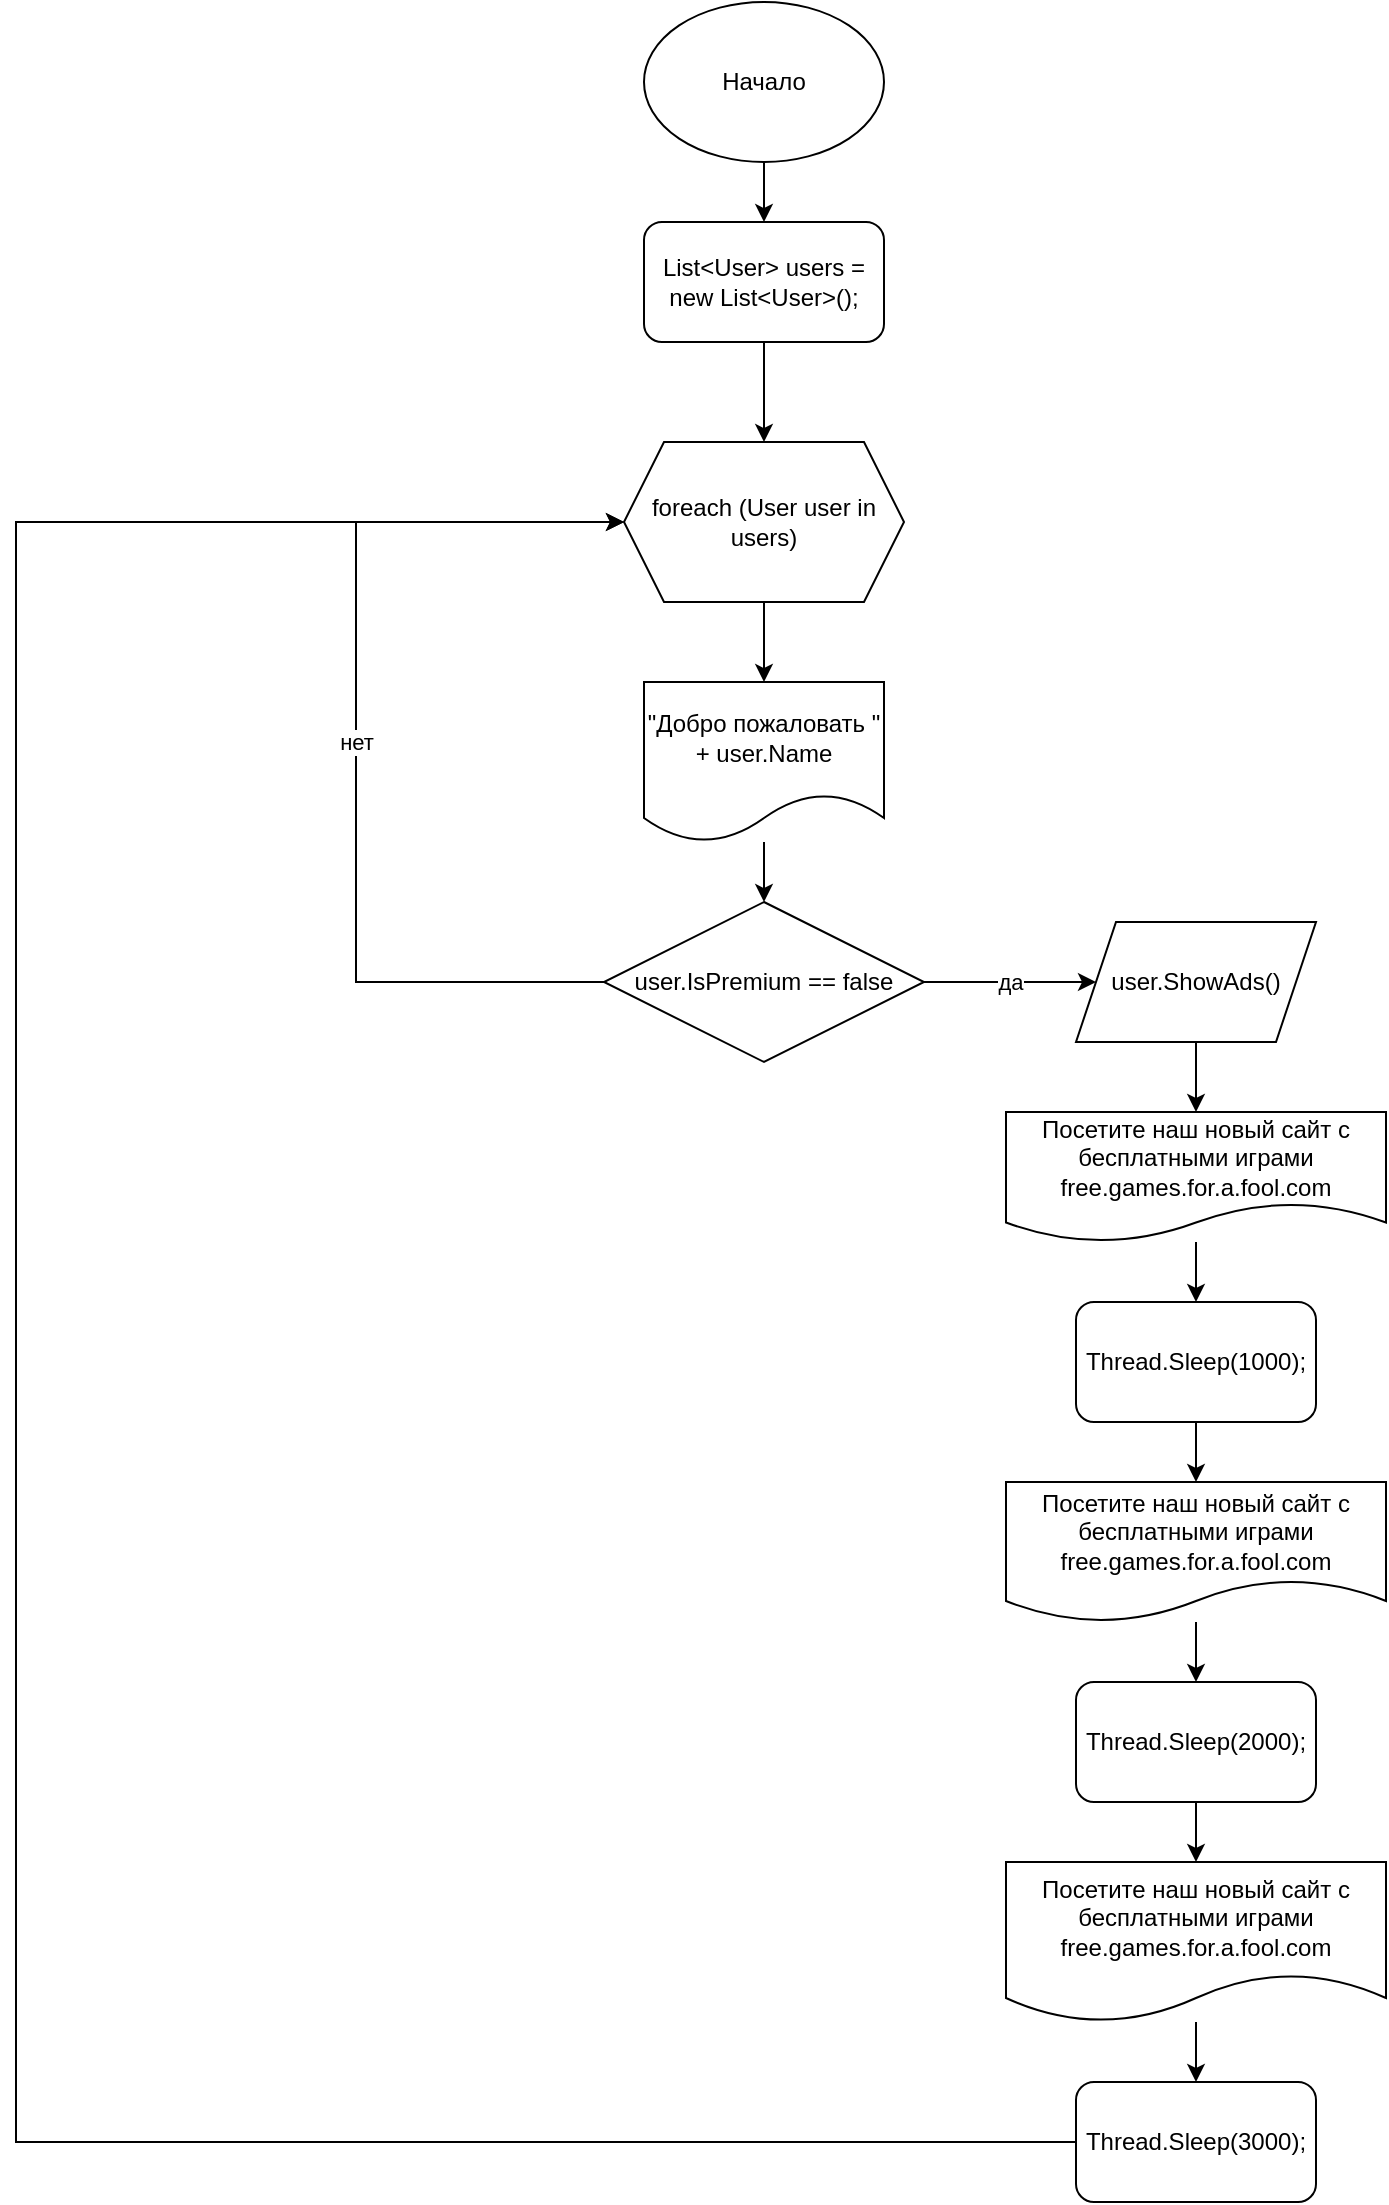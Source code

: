 <mxfile version="20.4.0" type="device"><diagram id="_KhntM3tG9I-9rPORbd0" name="Страница 1"><mxGraphModel dx="1025" dy="579" grid="1" gridSize="10" guides="1" tooltips="1" connect="1" arrows="1" fold="1" page="1" pageScale="1" pageWidth="827" pageHeight="1169" math="0" shadow="0"><root><mxCell id="0"/><mxCell id="1" parent="0"/><mxCell id="7QmFHHfjgQCsFpYtd-y1-3" style="edgeStyle=orthogonalEdgeStyle;rounded=0;orthogonalLoop=1;jettySize=auto;html=1;entryX=0.5;entryY=0;entryDx=0;entryDy=0;" edge="1" parent="1" source="7QmFHHfjgQCsFpYtd-y1-1" target="7QmFHHfjgQCsFpYtd-y1-2"><mxGeometry relative="1" as="geometry"/></mxCell><mxCell id="7QmFHHfjgQCsFpYtd-y1-1" value="Начало" style="ellipse;whiteSpace=wrap;html=1;" vertex="1" parent="1"><mxGeometry x="354" y="30" width="120" height="80" as="geometry"/></mxCell><mxCell id="7QmFHHfjgQCsFpYtd-y1-6" style="edgeStyle=orthogonalEdgeStyle;rounded=0;orthogonalLoop=1;jettySize=auto;html=1;" edge="1" parent="1" source="7QmFHHfjgQCsFpYtd-y1-2" target="7QmFHHfjgQCsFpYtd-y1-4"><mxGeometry relative="1" as="geometry"/></mxCell><mxCell id="7QmFHHfjgQCsFpYtd-y1-2" value="List&amp;lt;User&amp;gt; users = new List&amp;lt;User&amp;gt;();" style="rounded=1;whiteSpace=wrap;html=1;" vertex="1" parent="1"><mxGeometry x="354" y="140" width="120" height="60" as="geometry"/></mxCell><mxCell id="7QmFHHfjgQCsFpYtd-y1-9" style="edgeStyle=orthogonalEdgeStyle;rounded=0;orthogonalLoop=1;jettySize=auto;html=1;entryX=0.5;entryY=0;entryDx=0;entryDy=0;" edge="1" parent="1" source="7QmFHHfjgQCsFpYtd-y1-4" target="7QmFHHfjgQCsFpYtd-y1-8"><mxGeometry relative="1" as="geometry"/></mxCell><mxCell id="7QmFHHfjgQCsFpYtd-y1-4" value="foreach (User user in users)" style="shape=hexagon;perimeter=hexagonPerimeter2;whiteSpace=wrap;html=1;fixedSize=1;" vertex="1" parent="1"><mxGeometry x="344" y="250" width="140" height="80" as="geometry"/></mxCell><mxCell id="7QmFHHfjgQCsFpYtd-y1-12" value="да&lt;br&gt;" style="edgeStyle=orthogonalEdgeStyle;rounded=0;orthogonalLoop=1;jettySize=auto;html=1;" edge="1" parent="1" source="7QmFHHfjgQCsFpYtd-y1-5" target="7QmFHHfjgQCsFpYtd-y1-11"><mxGeometry relative="1" as="geometry"/></mxCell><mxCell id="7QmFHHfjgQCsFpYtd-y1-26" value="нет" style="edgeStyle=orthogonalEdgeStyle;rounded=0;orthogonalLoop=1;jettySize=auto;html=1;entryX=0;entryY=0.5;entryDx=0;entryDy=0;" edge="1" parent="1" source="7QmFHHfjgQCsFpYtd-y1-5" target="7QmFHHfjgQCsFpYtd-y1-4"><mxGeometry relative="1" as="geometry"><Array as="points"><mxPoint x="210" y="520"/><mxPoint x="210" y="290"/></Array></mxGeometry></mxCell><mxCell id="7QmFHHfjgQCsFpYtd-y1-5" value="user.IsPremium == false" style="rhombus;whiteSpace=wrap;html=1;" vertex="1" parent="1"><mxGeometry x="334" y="480" width="160" height="80" as="geometry"/></mxCell><mxCell id="7QmFHHfjgQCsFpYtd-y1-10" style="edgeStyle=orthogonalEdgeStyle;rounded=0;orthogonalLoop=1;jettySize=auto;html=1;entryX=0.5;entryY=0;entryDx=0;entryDy=0;" edge="1" parent="1" source="7QmFHHfjgQCsFpYtd-y1-8" target="7QmFHHfjgQCsFpYtd-y1-5"><mxGeometry relative="1" as="geometry"/></mxCell><mxCell id="7QmFHHfjgQCsFpYtd-y1-8" value="&quot;Добро пожаловать &quot; + user.Name" style="shape=document;whiteSpace=wrap;html=1;boundedLbl=1;" vertex="1" parent="1"><mxGeometry x="354" y="370" width="120" height="80" as="geometry"/></mxCell><mxCell id="7QmFHHfjgQCsFpYtd-y1-19" style="edgeStyle=orthogonalEdgeStyle;rounded=0;orthogonalLoop=1;jettySize=auto;html=1;entryX=0.5;entryY=0;entryDx=0;entryDy=0;" edge="1" parent="1" source="7QmFHHfjgQCsFpYtd-y1-11" target="7QmFHHfjgQCsFpYtd-y1-13"><mxGeometry relative="1" as="geometry"/></mxCell><mxCell id="7QmFHHfjgQCsFpYtd-y1-11" value="user.ShowAds()" style="shape=parallelogram;perimeter=parallelogramPerimeter;whiteSpace=wrap;html=1;fixedSize=1;" vertex="1" parent="1"><mxGeometry x="570" y="490" width="120" height="60" as="geometry"/></mxCell><mxCell id="7QmFHHfjgQCsFpYtd-y1-20" style="edgeStyle=orthogonalEdgeStyle;rounded=0;orthogonalLoop=1;jettySize=auto;html=1;entryX=0.5;entryY=0;entryDx=0;entryDy=0;" edge="1" parent="1" source="7QmFHHfjgQCsFpYtd-y1-13" target="7QmFHHfjgQCsFpYtd-y1-17"><mxGeometry relative="1" as="geometry"/></mxCell><mxCell id="7QmFHHfjgQCsFpYtd-y1-13" value="Посетите наш новый сайт с бесплатными играми free.games.for.a.fool.com" style="shape=document;whiteSpace=wrap;html=1;boundedLbl=1;" vertex="1" parent="1"><mxGeometry x="535" y="585" width="190" height="65" as="geometry"/></mxCell><mxCell id="7QmFHHfjgQCsFpYtd-y1-22" style="edgeStyle=orthogonalEdgeStyle;rounded=0;orthogonalLoop=1;jettySize=auto;html=1;entryX=0.5;entryY=0;entryDx=0;entryDy=0;" edge="1" parent="1" source="7QmFHHfjgQCsFpYtd-y1-14" target="7QmFHHfjgQCsFpYtd-y1-16"><mxGeometry relative="1" as="geometry"/></mxCell><mxCell id="7QmFHHfjgQCsFpYtd-y1-14" value="Посетите наш новый сайт с бесплатными играми free.games.for.a.fool.com" style="shape=document;whiteSpace=wrap;html=1;boundedLbl=1;" vertex="1" parent="1"><mxGeometry x="535" y="770" width="190" height="70" as="geometry"/></mxCell><mxCell id="7QmFHHfjgQCsFpYtd-y1-24" style="edgeStyle=orthogonalEdgeStyle;rounded=0;orthogonalLoop=1;jettySize=auto;html=1;entryX=0.5;entryY=0;entryDx=0;entryDy=0;" edge="1" parent="1" source="7QmFHHfjgQCsFpYtd-y1-15" target="7QmFHHfjgQCsFpYtd-y1-18"><mxGeometry relative="1" as="geometry"/></mxCell><mxCell id="7QmFHHfjgQCsFpYtd-y1-15" value="Посетите наш новый сайт с бесплатными играми free.games.for.a.fool.com" style="shape=document;whiteSpace=wrap;html=1;boundedLbl=1;" vertex="1" parent="1"><mxGeometry x="535" y="960" width="190" height="80" as="geometry"/></mxCell><mxCell id="7QmFHHfjgQCsFpYtd-y1-23" style="edgeStyle=orthogonalEdgeStyle;rounded=0;orthogonalLoop=1;jettySize=auto;html=1;entryX=0.5;entryY=0;entryDx=0;entryDy=0;" edge="1" parent="1" source="7QmFHHfjgQCsFpYtd-y1-16" target="7QmFHHfjgQCsFpYtd-y1-15"><mxGeometry relative="1" as="geometry"/></mxCell><mxCell id="7QmFHHfjgQCsFpYtd-y1-16" value="Thread.Sleep(2000);" style="rounded=1;whiteSpace=wrap;html=1;" vertex="1" parent="1"><mxGeometry x="570" y="870" width="120" height="60" as="geometry"/></mxCell><mxCell id="7QmFHHfjgQCsFpYtd-y1-21" style="edgeStyle=orthogonalEdgeStyle;rounded=0;orthogonalLoop=1;jettySize=auto;html=1;entryX=0.5;entryY=0;entryDx=0;entryDy=0;" edge="1" parent="1" source="7QmFHHfjgQCsFpYtd-y1-17" target="7QmFHHfjgQCsFpYtd-y1-14"><mxGeometry relative="1" as="geometry"/></mxCell><mxCell id="7QmFHHfjgQCsFpYtd-y1-17" value="Thread.Sleep(1000);" style="rounded=1;whiteSpace=wrap;html=1;" vertex="1" parent="1"><mxGeometry x="570" y="680" width="120" height="60" as="geometry"/></mxCell><mxCell id="7QmFHHfjgQCsFpYtd-y1-25" style="edgeStyle=orthogonalEdgeStyle;rounded=0;orthogonalLoop=1;jettySize=auto;html=1;entryX=0;entryY=0.5;entryDx=0;entryDy=0;" edge="1" parent="1" source="7QmFHHfjgQCsFpYtd-y1-18" target="7QmFHHfjgQCsFpYtd-y1-4"><mxGeometry relative="1" as="geometry"><Array as="points"><mxPoint x="40" y="1100"/><mxPoint x="40" y="290"/></Array></mxGeometry></mxCell><mxCell id="7QmFHHfjgQCsFpYtd-y1-18" value="Thread.Sleep(3000);" style="rounded=1;whiteSpace=wrap;html=1;" vertex="1" parent="1"><mxGeometry x="570" y="1070" width="120" height="60" as="geometry"/></mxCell></root></mxGraphModel></diagram></mxfile>